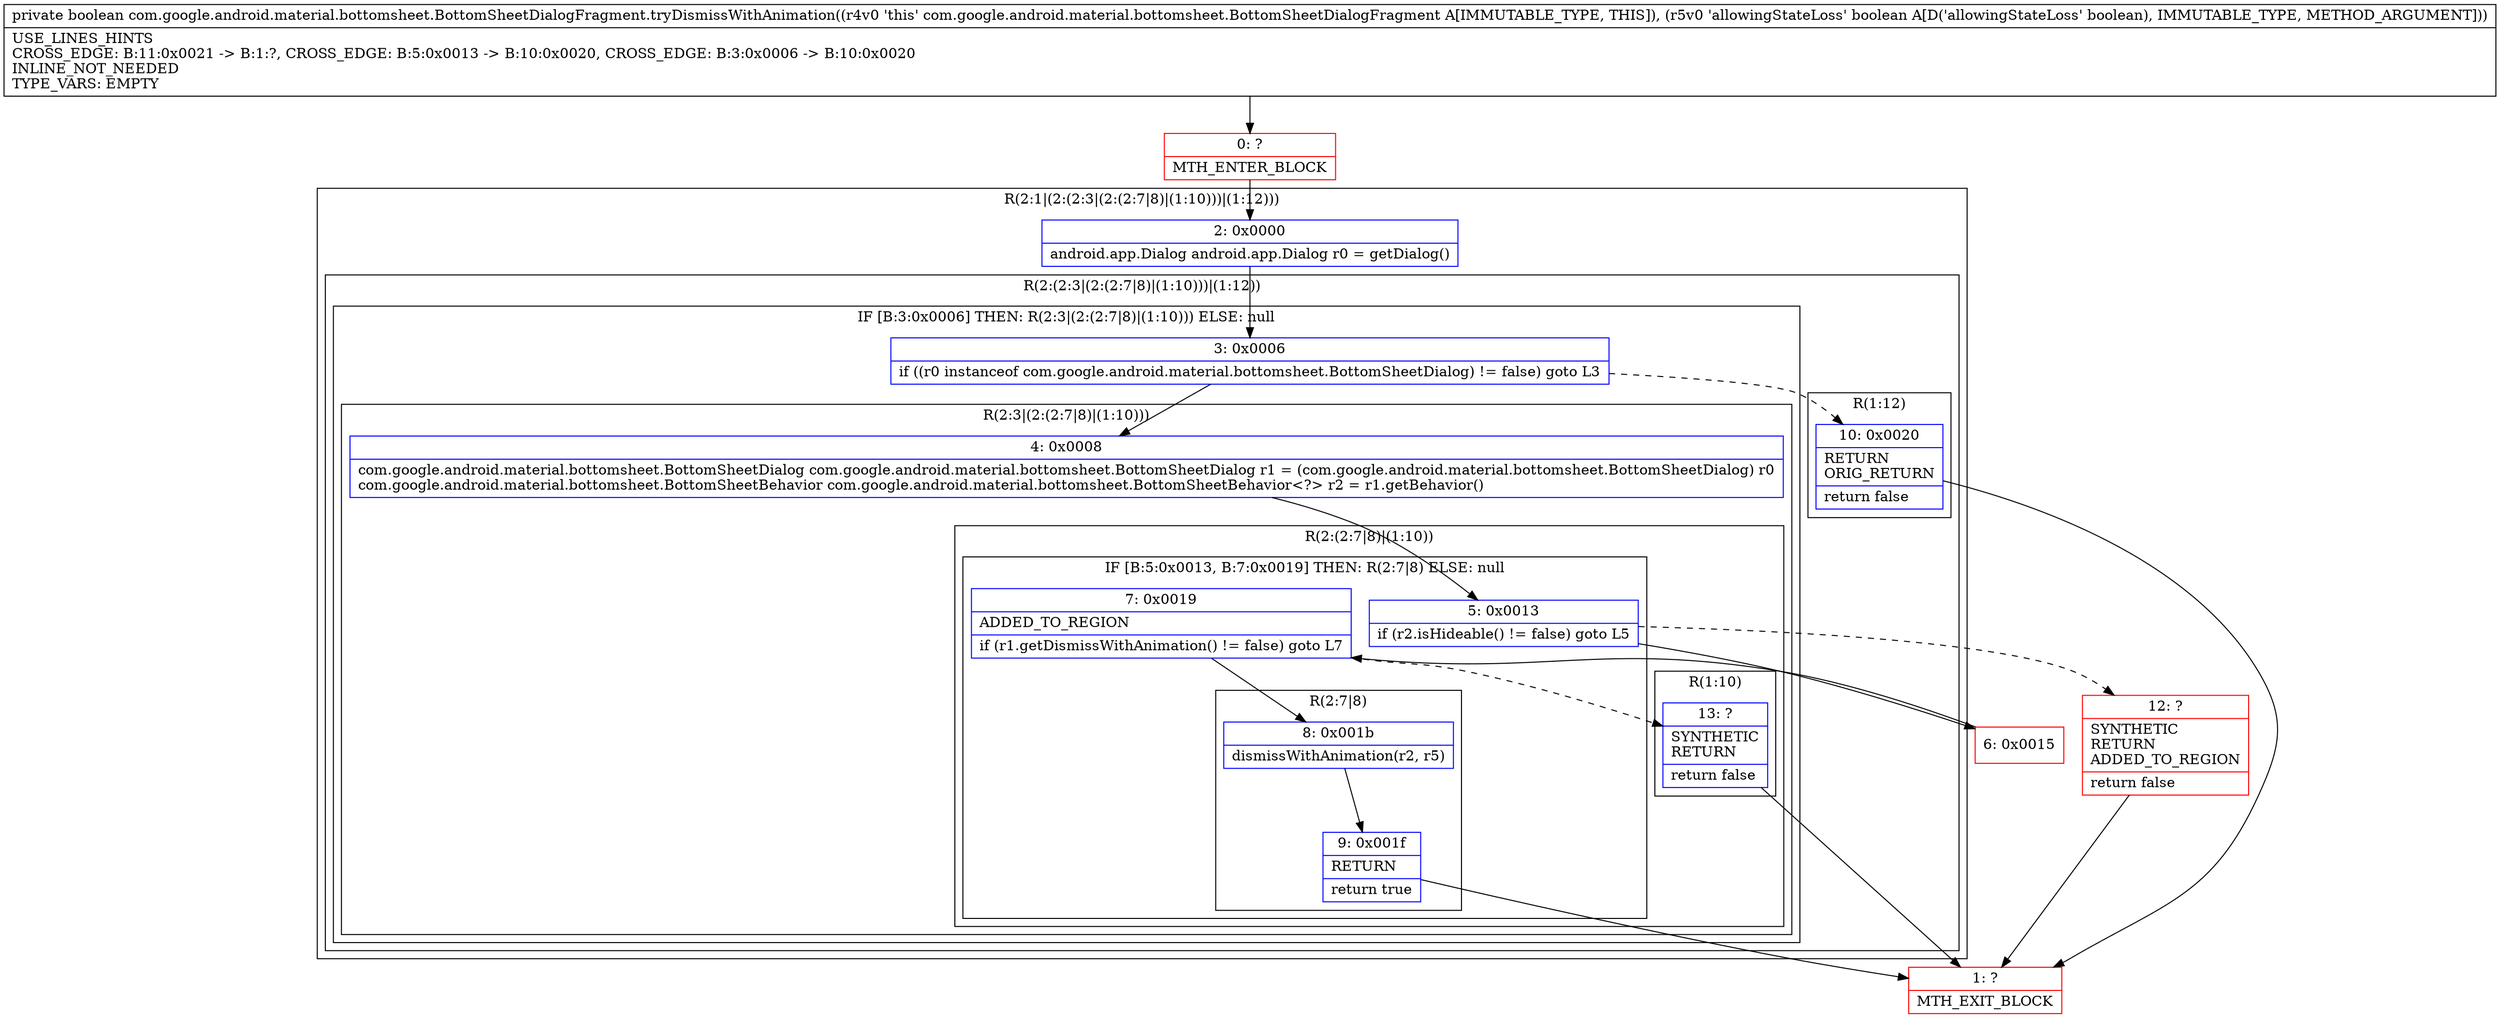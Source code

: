 digraph "CFG forcom.google.android.material.bottomsheet.BottomSheetDialogFragment.tryDismissWithAnimation(Z)Z" {
subgraph cluster_Region_38715221 {
label = "R(2:1|(2:(2:3|(2:(2:7|8)|(1:10)))|(1:12)))";
node [shape=record,color=blue];
Node_2 [shape=record,label="{2\:\ 0x0000|android.app.Dialog android.app.Dialog r0 = getDialog()\l}"];
subgraph cluster_Region_360590086 {
label = "R(2:(2:3|(2:(2:7|8)|(1:10)))|(1:12))";
node [shape=record,color=blue];
subgraph cluster_IfRegion_1023146881 {
label = "IF [B:3:0x0006] THEN: R(2:3|(2:(2:7|8)|(1:10))) ELSE: null";
node [shape=record,color=blue];
Node_3 [shape=record,label="{3\:\ 0x0006|if ((r0 instanceof com.google.android.material.bottomsheet.BottomSheetDialog) != false) goto L3\l}"];
subgraph cluster_Region_1966256322 {
label = "R(2:3|(2:(2:7|8)|(1:10)))";
node [shape=record,color=blue];
Node_4 [shape=record,label="{4\:\ 0x0008|com.google.android.material.bottomsheet.BottomSheetDialog com.google.android.material.bottomsheet.BottomSheetDialog r1 = (com.google.android.material.bottomsheet.BottomSheetDialog) r0\lcom.google.android.material.bottomsheet.BottomSheetBehavior com.google.android.material.bottomsheet.BottomSheetBehavior\<?\> r2 = r1.getBehavior()\l}"];
subgraph cluster_Region_1575606012 {
label = "R(2:(2:7|8)|(1:10))";
node [shape=record,color=blue];
subgraph cluster_IfRegion_2039794935 {
label = "IF [B:5:0x0013, B:7:0x0019] THEN: R(2:7|8) ELSE: null";
node [shape=record,color=blue];
Node_5 [shape=record,label="{5\:\ 0x0013|if (r2.isHideable() != false) goto L5\l}"];
Node_7 [shape=record,label="{7\:\ 0x0019|ADDED_TO_REGION\l|if (r1.getDismissWithAnimation() != false) goto L7\l}"];
subgraph cluster_Region_248995975 {
label = "R(2:7|8)";
node [shape=record,color=blue];
Node_8 [shape=record,label="{8\:\ 0x001b|dismissWithAnimation(r2, r5)\l}"];
Node_9 [shape=record,label="{9\:\ 0x001f|RETURN\l|return true\l}"];
}
}
subgraph cluster_Region_1249031005 {
label = "R(1:10)";
node [shape=record,color=blue];
Node_13 [shape=record,label="{13\:\ ?|SYNTHETIC\lRETURN\l|return false\l}"];
}
}
}
}
subgraph cluster_Region_1242097909 {
label = "R(1:12)";
node [shape=record,color=blue];
Node_10 [shape=record,label="{10\:\ 0x0020|RETURN\lORIG_RETURN\l|return false\l}"];
}
}
}
Node_0 [shape=record,color=red,label="{0\:\ ?|MTH_ENTER_BLOCK\l}"];
Node_6 [shape=record,color=red,label="{6\:\ 0x0015}"];
Node_1 [shape=record,color=red,label="{1\:\ ?|MTH_EXIT_BLOCK\l}"];
Node_12 [shape=record,color=red,label="{12\:\ ?|SYNTHETIC\lRETURN\lADDED_TO_REGION\l|return false\l}"];
MethodNode[shape=record,label="{private boolean com.google.android.material.bottomsheet.BottomSheetDialogFragment.tryDismissWithAnimation((r4v0 'this' com.google.android.material.bottomsheet.BottomSheetDialogFragment A[IMMUTABLE_TYPE, THIS]), (r5v0 'allowingStateLoss' boolean A[D('allowingStateLoss' boolean), IMMUTABLE_TYPE, METHOD_ARGUMENT]))  | USE_LINES_HINTS\lCROSS_EDGE: B:11:0x0021 \-\> B:1:?, CROSS_EDGE: B:5:0x0013 \-\> B:10:0x0020, CROSS_EDGE: B:3:0x0006 \-\> B:10:0x0020\lINLINE_NOT_NEEDED\lTYPE_VARS: EMPTY\l}"];
MethodNode -> Node_0;Node_2 -> Node_3;
Node_3 -> Node_4;
Node_3 -> Node_10[style=dashed];
Node_4 -> Node_5;
Node_5 -> Node_6;
Node_5 -> Node_12[style=dashed];
Node_7 -> Node_8;
Node_7 -> Node_13[style=dashed];
Node_8 -> Node_9;
Node_9 -> Node_1;
Node_13 -> Node_1;
Node_10 -> Node_1;
Node_0 -> Node_2;
Node_6 -> Node_7;
Node_12 -> Node_1;
}


